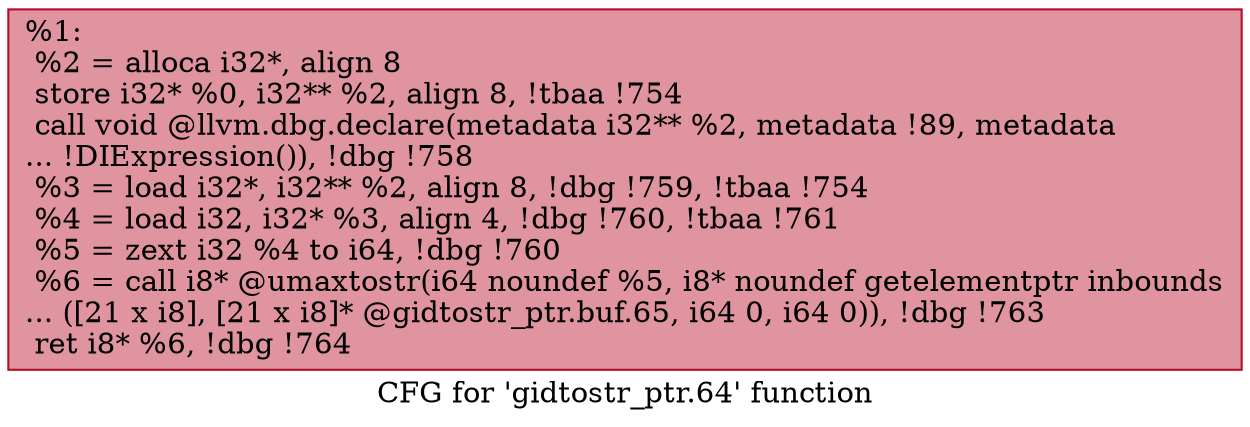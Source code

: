 digraph "CFG for 'gidtostr_ptr.64' function" {
	label="CFG for 'gidtostr_ptr.64' function";

	Node0x9904a0 [shape=record,color="#b70d28ff", style=filled, fillcolor="#b70d2870",label="{%1:\l  %2 = alloca i32*, align 8\l  store i32* %0, i32** %2, align 8, !tbaa !754\l  call void @llvm.dbg.declare(metadata i32** %2, metadata !89, metadata\l... !DIExpression()), !dbg !758\l  %3 = load i32*, i32** %2, align 8, !dbg !759, !tbaa !754\l  %4 = load i32, i32* %3, align 4, !dbg !760, !tbaa !761\l  %5 = zext i32 %4 to i64, !dbg !760\l  %6 = call i8* @umaxtostr(i64 noundef %5, i8* noundef getelementptr inbounds\l... ([21 x i8], [21 x i8]* @gidtostr_ptr.buf.65, i64 0, i64 0)), !dbg !763\l  ret i8* %6, !dbg !764\l}"];
}
